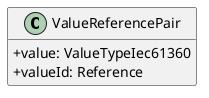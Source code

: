 @startuml
skinparam classAttributeIconSize 0
hide methods

class ValueReferencePair {
  +value: ValueTypeIec61360
  +valueId: Reference
}
@enduml